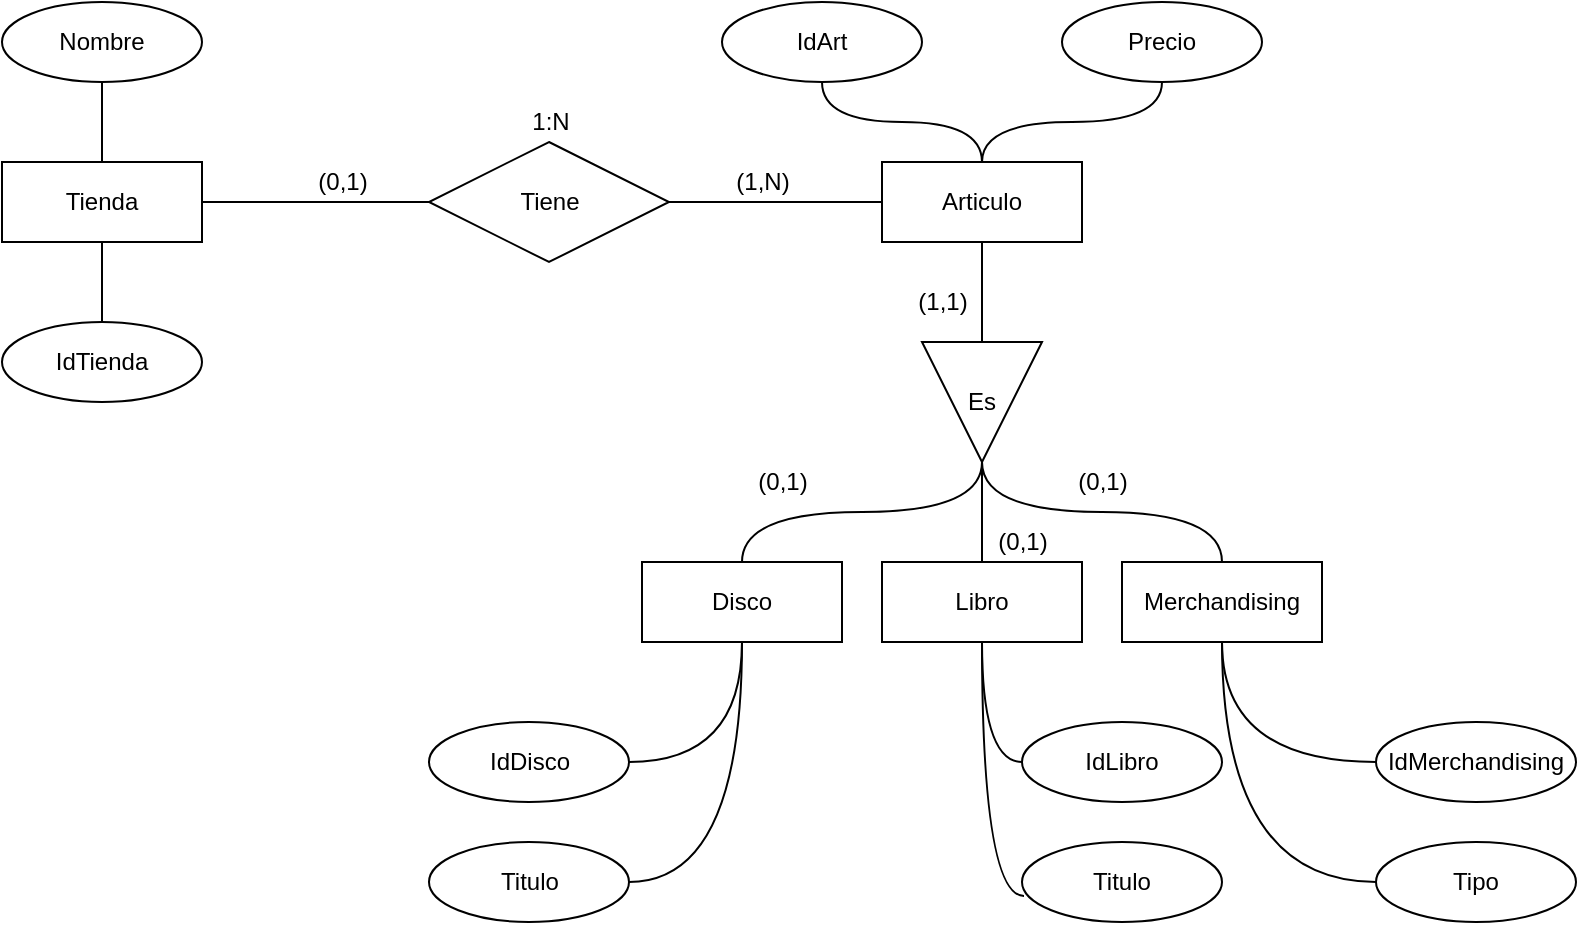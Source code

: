 <mxfile version="13.7.9" type="device"><diagram id="uMKGSFEOulvdxX1Knqtc" name="Página-1"><mxGraphModel dx="1086" dy="806" grid="1" gridSize="10" guides="1" tooltips="1" connect="1" arrows="1" fold="1" page="1" pageScale="1" pageWidth="827" pageHeight="1169" math="0" shadow="0"><root><mxCell id="0"/><mxCell id="1" parent="0"/><mxCell id="qy6vtz6UaRUwwECsUjlr-6" style="edgeStyle=orthogonalEdgeStyle;rounded=0;orthogonalLoop=1;jettySize=auto;html=1;endArrow=none;endFill=0;curved=1;" edge="1" parent="1" source="qy6vtz6UaRUwwECsUjlr-1" target="qy6vtz6UaRUwwECsUjlr-5"><mxGeometry relative="1" as="geometry"/></mxCell><mxCell id="qy6vtz6UaRUwwECsUjlr-1" value="Tienda" style="whiteSpace=wrap;html=1;align=center;" vertex="1" parent="1"><mxGeometry x="140" y="360" width="100" height="40" as="geometry"/></mxCell><mxCell id="qy6vtz6UaRUwwECsUjlr-7" style="edgeStyle=orthogonalEdgeStyle;curved=1;rounded=0;orthogonalLoop=1;jettySize=auto;html=1;entryX=1;entryY=0.5;entryDx=0;entryDy=0;endArrow=none;endFill=0;" edge="1" parent="1" source="qy6vtz6UaRUwwECsUjlr-2" target="qy6vtz6UaRUwwECsUjlr-5"><mxGeometry relative="1" as="geometry"/></mxCell><mxCell id="qy6vtz6UaRUwwECsUjlr-2" value="Articulo" style="whiteSpace=wrap;html=1;align=center;" vertex="1" parent="1"><mxGeometry x="580" y="360" width="100" height="40" as="geometry"/></mxCell><mxCell id="qy6vtz6UaRUwwECsUjlr-5" value="Tiene" style="shape=rhombus;perimeter=rhombusPerimeter;whiteSpace=wrap;html=1;align=center;" vertex="1" parent="1"><mxGeometry x="353.5" y="350" width="120" height="60" as="geometry"/></mxCell><mxCell id="qy6vtz6UaRUwwECsUjlr-8" value="(1,N)" style="text;html=1;align=center;verticalAlign=middle;resizable=0;points=[];autosize=1;" vertex="1" parent="1"><mxGeometry x="500" y="360" width="40" height="20" as="geometry"/></mxCell><mxCell id="qy6vtz6UaRUwwECsUjlr-9" value="(0,1)" style="text;html=1;align=center;verticalAlign=middle;resizable=0;points=[];autosize=1;" vertex="1" parent="1"><mxGeometry x="290" y="360" width="40" height="20" as="geometry"/></mxCell><mxCell id="qy6vtz6UaRUwwECsUjlr-10" value="1:N" style="text;html=1;align=center;verticalAlign=middle;resizable=0;points=[];autosize=1;" vertex="1" parent="1"><mxGeometry x="399" y="330" width="30" height="20" as="geometry"/></mxCell><mxCell id="qy6vtz6UaRUwwECsUjlr-18" style="edgeStyle=orthogonalEdgeStyle;curved=1;rounded=0;orthogonalLoop=1;jettySize=auto;html=1;endArrow=none;endFill=0;exitX=0.5;exitY=0;exitDx=0;exitDy=0;" edge="1" parent="1" source="qy6vtz6UaRUwwECsUjlr-12" target="qy6vtz6UaRUwwECsUjlr-15"><mxGeometry relative="1" as="geometry"/></mxCell><mxCell id="qy6vtz6UaRUwwECsUjlr-12" value="Disco" style="whiteSpace=wrap;html=1;align=center;" vertex="1" parent="1"><mxGeometry x="460" y="560" width="100" height="40" as="geometry"/></mxCell><mxCell id="qy6vtz6UaRUwwECsUjlr-13" value="Libro" style="whiteSpace=wrap;html=1;align=center;" vertex="1" parent="1"><mxGeometry x="580" y="560" width="100" height="40" as="geometry"/></mxCell><mxCell id="qy6vtz6UaRUwwECsUjlr-17" style="edgeStyle=orthogonalEdgeStyle;curved=1;rounded=0;orthogonalLoop=1;jettySize=auto;html=1;endArrow=none;endFill=0;exitX=0.5;exitY=0;exitDx=0;exitDy=0;" edge="1" parent="1" source="qy6vtz6UaRUwwECsUjlr-14" target="qy6vtz6UaRUwwECsUjlr-15"><mxGeometry relative="1" as="geometry"/></mxCell><mxCell id="qy6vtz6UaRUwwECsUjlr-14" value="Merchandising" style="whiteSpace=wrap;html=1;align=center;" vertex="1" parent="1"><mxGeometry x="700" y="560" width="100" height="40" as="geometry"/></mxCell><mxCell id="qy6vtz6UaRUwwECsUjlr-16" style="edgeStyle=orthogonalEdgeStyle;curved=1;rounded=0;orthogonalLoop=1;jettySize=auto;html=1;entryX=0.5;entryY=0;entryDx=0;entryDy=0;endArrow=none;endFill=0;" edge="1" parent="1" source="qy6vtz6UaRUwwECsUjlr-15" target="qy6vtz6UaRUwwECsUjlr-13"><mxGeometry relative="1" as="geometry"/></mxCell><mxCell id="qy6vtz6UaRUwwECsUjlr-19" style="edgeStyle=orthogonalEdgeStyle;curved=1;rounded=0;orthogonalLoop=1;jettySize=auto;html=1;endArrow=none;endFill=0;" edge="1" parent="1" source="qy6vtz6UaRUwwECsUjlr-15" target="qy6vtz6UaRUwwECsUjlr-2"><mxGeometry relative="1" as="geometry"/></mxCell><mxCell id="qy6vtz6UaRUwwECsUjlr-15" value="Es" style="triangle;whiteSpace=wrap;html=1;dashed=0;direction=south;" vertex="1" parent="1"><mxGeometry x="600" y="450" width="60" height="60" as="geometry"/></mxCell><mxCell id="qy6vtz6UaRUwwECsUjlr-32" style="edgeStyle=orthogonalEdgeStyle;curved=1;rounded=0;orthogonalLoop=1;jettySize=auto;html=1;entryX=0.5;entryY=1;entryDx=0;entryDy=0;endArrow=none;endFill=0;" edge="1" parent="1" source="qy6vtz6UaRUwwECsUjlr-21" target="qy6vtz6UaRUwwECsUjlr-14"><mxGeometry relative="1" as="geometry"/></mxCell><mxCell id="qy6vtz6UaRUwwECsUjlr-21" value="IdMerchandising" style="ellipse;whiteSpace=wrap;html=1;align=center;" vertex="1" parent="1"><mxGeometry x="827" y="640" width="100" height="40" as="geometry"/></mxCell><mxCell id="qy6vtz6UaRUwwECsUjlr-33" style="edgeStyle=orthogonalEdgeStyle;curved=1;rounded=0;orthogonalLoop=1;jettySize=auto;html=1;endArrow=none;endFill=0;" edge="1" parent="1" source="qy6vtz6UaRUwwECsUjlr-22" target="qy6vtz6UaRUwwECsUjlr-14"><mxGeometry relative="1" as="geometry"/></mxCell><mxCell id="qy6vtz6UaRUwwECsUjlr-22" value="Tipo" style="ellipse;whiteSpace=wrap;html=1;align=center;" vertex="1" parent="1"><mxGeometry x="827" y="700" width="100" height="40" as="geometry"/></mxCell><mxCell id="qy6vtz6UaRUwwECsUjlr-30" style="edgeStyle=orthogonalEdgeStyle;curved=1;rounded=0;orthogonalLoop=1;jettySize=auto;html=1;endArrow=none;endFill=0;exitX=0;exitY=0.5;exitDx=0;exitDy=0;" edge="1" parent="1" source="qy6vtz6UaRUwwECsUjlr-24" target="qy6vtz6UaRUwwECsUjlr-13"><mxGeometry relative="1" as="geometry"/></mxCell><mxCell id="qy6vtz6UaRUwwECsUjlr-24" value="IdLibro" style="ellipse;whiteSpace=wrap;html=1;align=center;" vertex="1" parent="1"><mxGeometry x="650" y="640" width="100" height="40" as="geometry"/></mxCell><mxCell id="qy6vtz6UaRUwwECsUjlr-31" style="edgeStyle=orthogonalEdgeStyle;curved=1;rounded=0;orthogonalLoop=1;jettySize=auto;html=1;endArrow=none;endFill=0;exitX=0.01;exitY=0.675;exitDx=0;exitDy=0;exitPerimeter=0;" edge="1" parent="1" source="qy6vtz6UaRUwwECsUjlr-25" target="qy6vtz6UaRUwwECsUjlr-13"><mxGeometry relative="1" as="geometry"/></mxCell><mxCell id="qy6vtz6UaRUwwECsUjlr-25" value="Titulo" style="ellipse;whiteSpace=wrap;html=1;align=center;" vertex="1" parent="1"><mxGeometry x="650" y="700" width="100" height="40" as="geometry"/></mxCell><mxCell id="qy6vtz6UaRUwwECsUjlr-28" style="edgeStyle=orthogonalEdgeStyle;curved=1;rounded=0;orthogonalLoop=1;jettySize=auto;html=1;entryX=0.5;entryY=1;entryDx=0;entryDy=0;endArrow=none;endFill=0;" edge="1" parent="1" source="qy6vtz6UaRUwwECsUjlr-26" target="qy6vtz6UaRUwwECsUjlr-12"><mxGeometry relative="1" as="geometry"/></mxCell><mxCell id="qy6vtz6UaRUwwECsUjlr-26" value="IdDisco" style="ellipse;whiteSpace=wrap;html=1;align=center;" vertex="1" parent="1"><mxGeometry x="353.5" y="640" width="100" height="40" as="geometry"/></mxCell><mxCell id="qy6vtz6UaRUwwECsUjlr-29" style="edgeStyle=orthogonalEdgeStyle;curved=1;rounded=0;orthogonalLoop=1;jettySize=auto;html=1;endArrow=none;endFill=0;" edge="1" parent="1" source="qy6vtz6UaRUwwECsUjlr-27" target="qy6vtz6UaRUwwECsUjlr-12"><mxGeometry relative="1" as="geometry"/></mxCell><mxCell id="qy6vtz6UaRUwwECsUjlr-27" value="Titulo" style="ellipse;whiteSpace=wrap;html=1;align=center;" vertex="1" parent="1"><mxGeometry x="353.5" y="700" width="100" height="40" as="geometry"/></mxCell><mxCell id="qy6vtz6UaRUwwECsUjlr-37" style="edgeStyle=orthogonalEdgeStyle;curved=1;rounded=0;orthogonalLoop=1;jettySize=auto;html=1;endArrow=none;endFill=0;" edge="1" parent="1" source="qy6vtz6UaRUwwECsUjlr-34" target="qy6vtz6UaRUwwECsUjlr-1"><mxGeometry relative="1" as="geometry"/></mxCell><mxCell id="qy6vtz6UaRUwwECsUjlr-34" value="IdTienda" style="ellipse;whiteSpace=wrap;html=1;align=center;" vertex="1" parent="1"><mxGeometry x="140" y="440" width="100" height="40" as="geometry"/></mxCell><mxCell id="qy6vtz6UaRUwwECsUjlr-40" style="edgeStyle=orthogonalEdgeStyle;curved=1;rounded=0;orthogonalLoop=1;jettySize=auto;html=1;exitX=0.5;exitY=1;exitDx=0;exitDy=0;entryX=0.5;entryY=0;entryDx=0;entryDy=0;endArrow=none;endFill=0;" edge="1" parent="1" source="qy6vtz6UaRUwwECsUjlr-36" target="qy6vtz6UaRUwwECsUjlr-2"><mxGeometry relative="1" as="geometry"/></mxCell><mxCell id="qy6vtz6UaRUwwECsUjlr-36" value="IdArt" style="ellipse;whiteSpace=wrap;html=1;align=center;" vertex="1" parent="1"><mxGeometry x="500" y="280" width="100" height="40" as="geometry"/></mxCell><mxCell id="qy6vtz6UaRUwwECsUjlr-39" style="edgeStyle=orthogonalEdgeStyle;curved=1;rounded=0;orthogonalLoop=1;jettySize=auto;html=1;exitX=0.5;exitY=1;exitDx=0;exitDy=0;entryX=0.5;entryY=0;entryDx=0;entryDy=0;endArrow=none;endFill=0;" edge="1" parent="1" source="qy6vtz6UaRUwwECsUjlr-38" target="qy6vtz6UaRUwwECsUjlr-1"><mxGeometry relative="1" as="geometry"/></mxCell><mxCell id="qy6vtz6UaRUwwECsUjlr-38" value="Nombre" style="ellipse;whiteSpace=wrap;html=1;align=center;" vertex="1" parent="1"><mxGeometry x="140" y="280" width="100" height="40" as="geometry"/></mxCell><mxCell id="qy6vtz6UaRUwwECsUjlr-42" style="edgeStyle=orthogonalEdgeStyle;curved=1;rounded=0;orthogonalLoop=1;jettySize=auto;html=1;entryX=0.5;entryY=0;entryDx=0;entryDy=0;endArrow=none;endFill=0;" edge="1" parent="1" source="qy6vtz6UaRUwwECsUjlr-41" target="qy6vtz6UaRUwwECsUjlr-2"><mxGeometry relative="1" as="geometry"/></mxCell><mxCell id="qy6vtz6UaRUwwECsUjlr-41" value="Precio" style="ellipse;whiteSpace=wrap;html=1;align=center;" vertex="1" parent="1"><mxGeometry x="670" y="280" width="100" height="40" as="geometry"/></mxCell><mxCell id="qy6vtz6UaRUwwECsUjlr-50" value="(0,1)" style="text;html=1;align=center;verticalAlign=middle;resizable=0;points=[];autosize=1;" vertex="1" parent="1"><mxGeometry x="510" y="510" width="40" height="20" as="geometry"/></mxCell><mxCell id="qy6vtz6UaRUwwECsUjlr-51" value="(0,1)" style="text;html=1;align=center;verticalAlign=middle;resizable=0;points=[];autosize=1;" vertex="1" parent="1"><mxGeometry x="630" y="540" width="40" height="20" as="geometry"/></mxCell><mxCell id="qy6vtz6UaRUwwECsUjlr-52" value="(0,1)" style="text;html=1;align=center;verticalAlign=middle;resizable=0;points=[];autosize=1;" vertex="1" parent="1"><mxGeometry x="670" y="510" width="40" height="20" as="geometry"/></mxCell><mxCell id="qy6vtz6UaRUwwECsUjlr-53" value="(1,1)" style="text;html=1;align=center;verticalAlign=middle;resizable=0;points=[];autosize=1;" vertex="1" parent="1"><mxGeometry x="590" y="420" width="40" height="20" as="geometry"/></mxCell></root></mxGraphModel></diagram></mxfile>